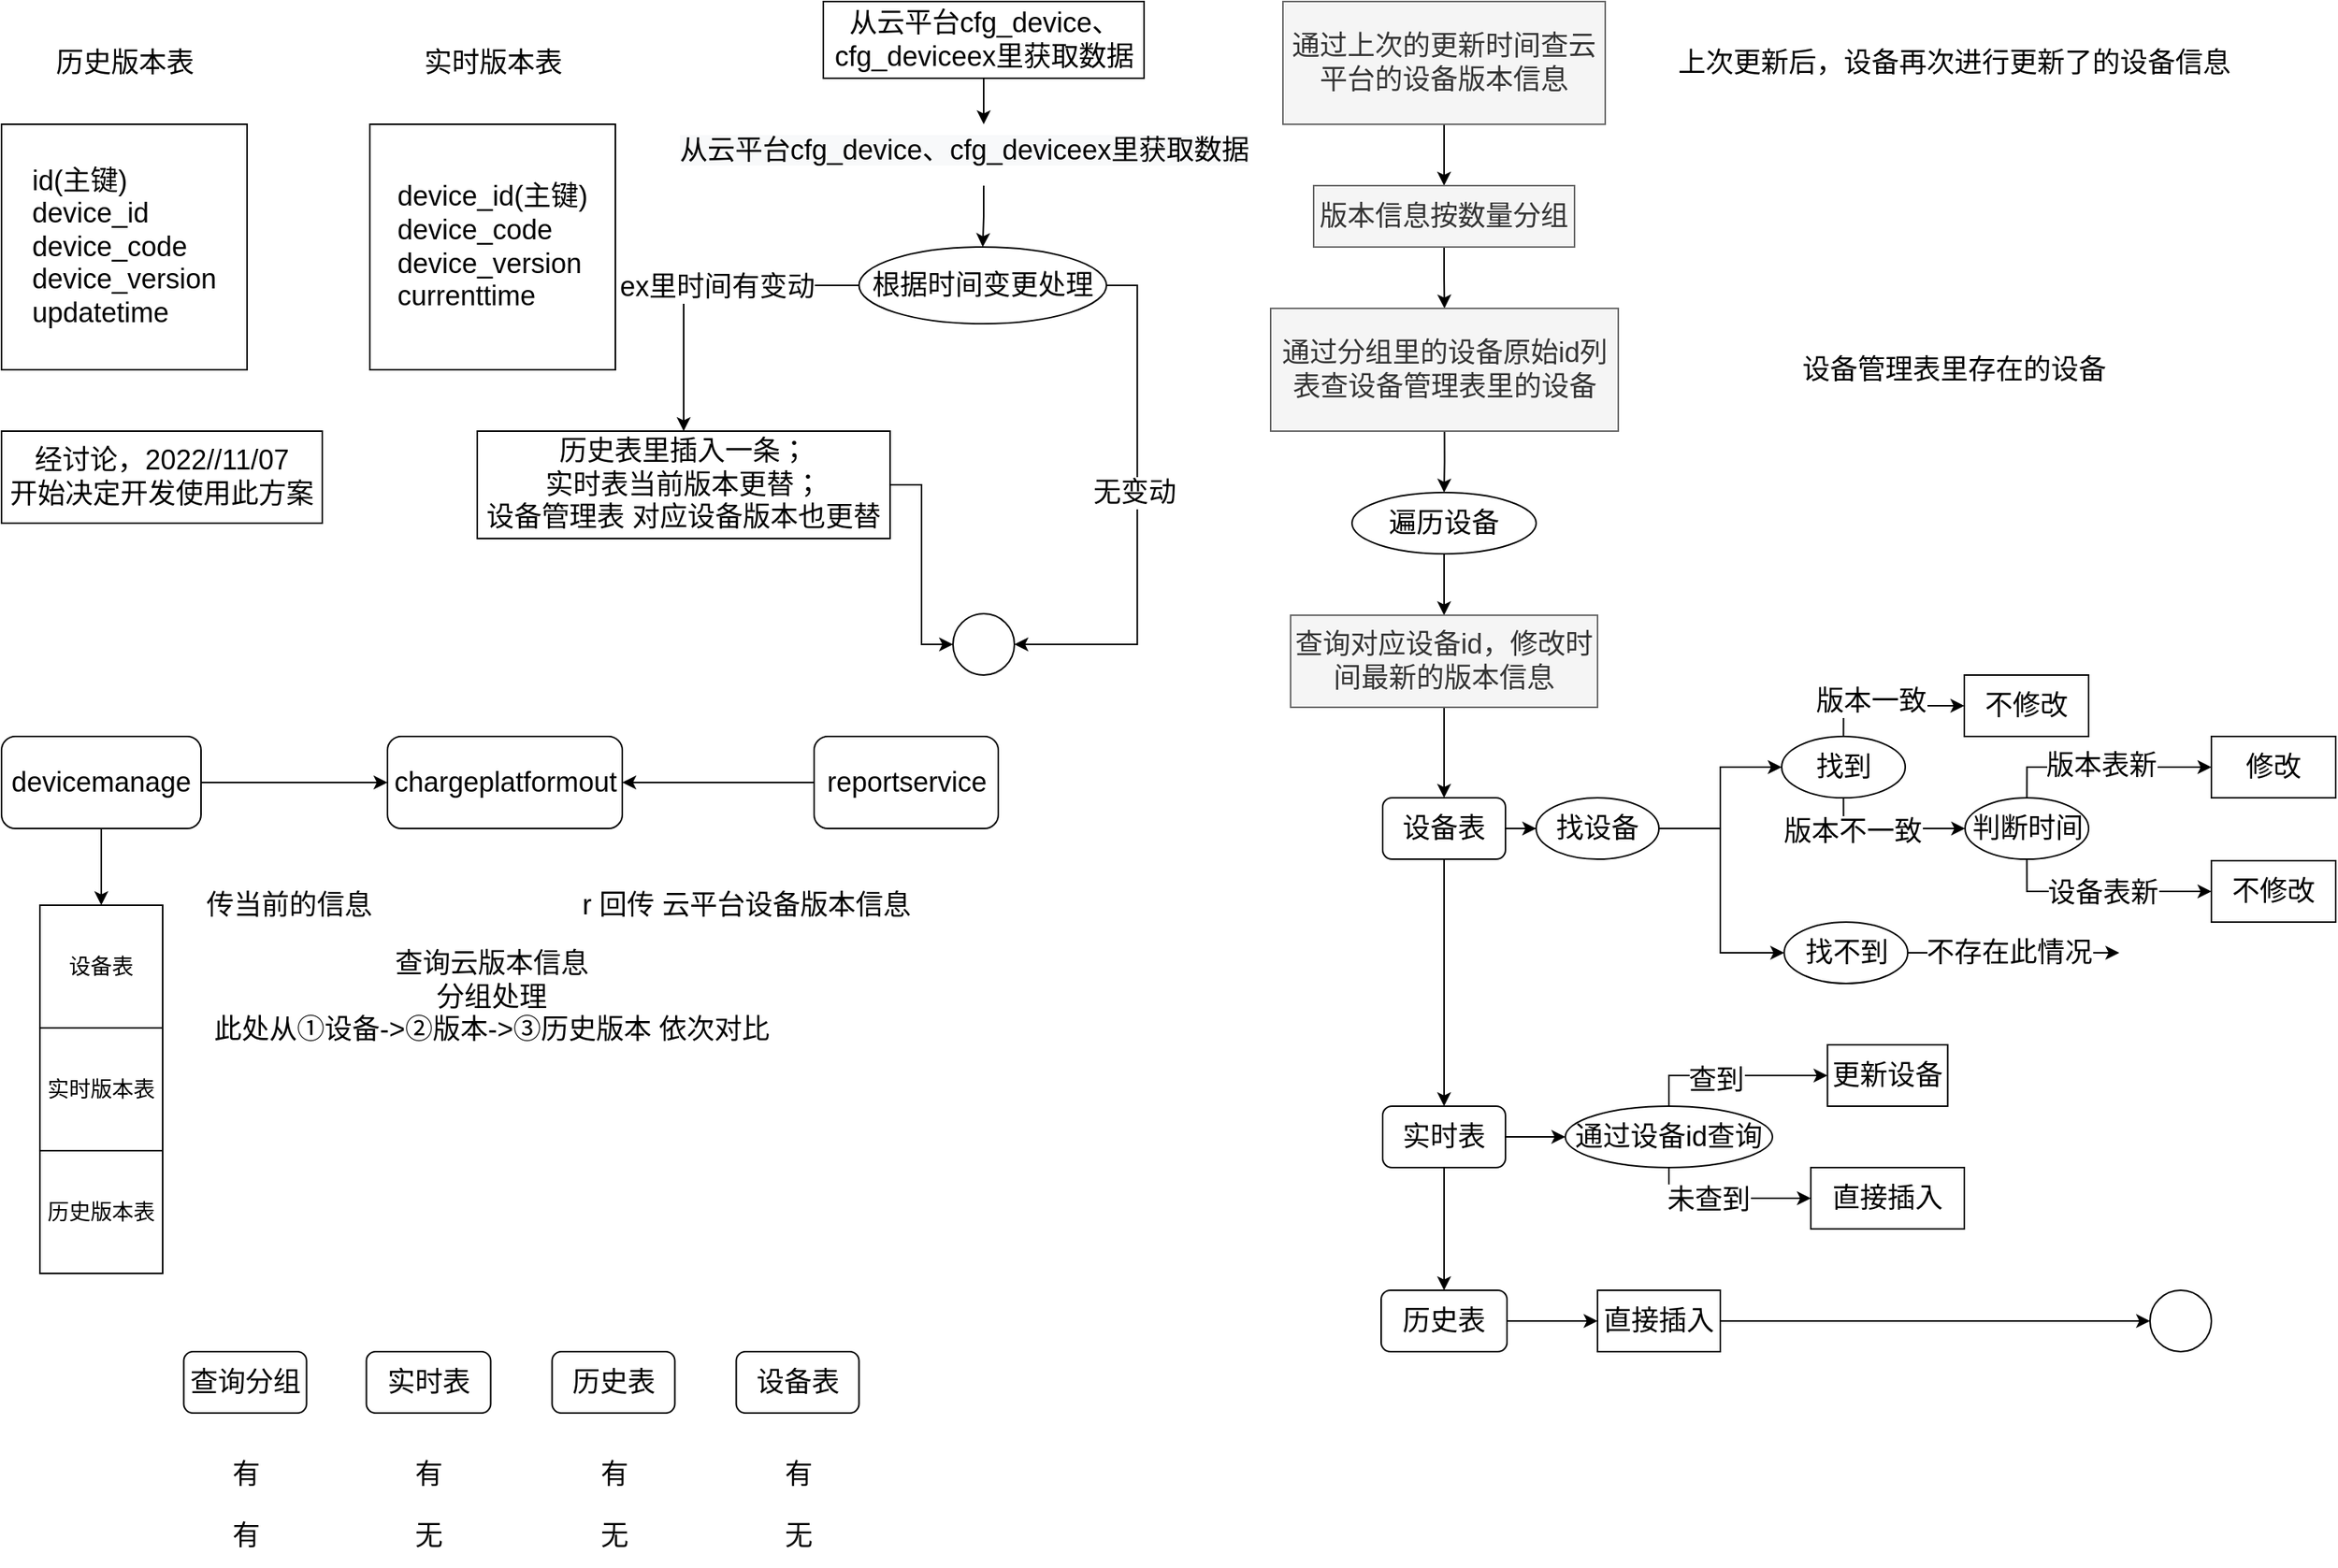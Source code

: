 <mxfile version="20.5.3" type="github">
  <diagram id="b95fZ1zmA4kZeBO6OFGO" name="第 1 页">
    <mxGraphModel dx="1422" dy="762" grid="1" gridSize="10" guides="1" tooltips="1" connect="1" arrows="1" fold="1" page="1" pageScale="1" pageWidth="827" pageHeight="1169" math="0" shadow="0">
      <root>
        <mxCell id="0" />
        <mxCell id="1" parent="0" />
        <mxCell id="b_rjS_KXNjbJTFbzdUbJ-1" value="&lt;font style=&quot;font-size: 18px;&quot;&gt;历史版本表&lt;/font&gt;" style="text;html=1;align=center;verticalAlign=middle;resizable=0;points=[];autosize=1;strokeColor=none;fillColor=none;" parent="1" vertex="1">
          <mxGeometry x="25" y="20" width="110" height="40" as="geometry" />
        </mxCell>
        <mxCell id="b_rjS_KXNjbJTFbzdUbJ-2" value="&lt;font style=&quot;font-size: 18px;&quot;&gt;实时版本表&lt;/font&gt;" style="text;html=1;align=center;verticalAlign=middle;resizable=0;points=[];autosize=1;strokeColor=none;fillColor=none;" parent="1" vertex="1">
          <mxGeometry x="265" y="20" width="110" height="40" as="geometry" />
        </mxCell>
        <mxCell id="b_rjS_KXNjbJTFbzdUbJ-3" value="&lt;div style=&quot;text-align: justify;&quot;&gt;&lt;span style=&quot;background-color: initial;&quot;&gt;device_id(主键)&lt;/span&gt;&lt;/div&gt;&lt;div style=&quot;text-align: justify;&quot;&gt;&lt;span style=&quot;background-color: initial;&quot;&gt;device_code&lt;/span&gt;&lt;/div&gt;&lt;div style=&quot;text-align: justify;&quot;&gt;&lt;span style=&quot;background-color: initial;&quot;&gt;device_version&lt;/span&gt;&lt;/div&gt;&lt;div style=&quot;text-align: justify;&quot;&gt;&lt;span style=&quot;background-color: initial;&quot;&gt;currenttime&lt;/span&gt;&lt;/div&gt;" style="whiteSpace=wrap;html=1;aspect=fixed;fontSize=18;align=center;" parent="1" vertex="1">
          <mxGeometry x="240" y="80" width="160" height="160" as="geometry" />
        </mxCell>
        <mxCell id="b_rjS_KXNjbJTFbzdUbJ-4" value="&lt;div style=&quot;text-align: justify;&quot;&gt;&lt;span style=&quot;background-color: initial;&quot;&gt;id(主键)&lt;/span&gt;&lt;/div&gt;&lt;div style=&quot;text-align: justify;&quot;&gt;&lt;span style=&quot;background-color: initial;&quot;&gt;device_id&lt;/span&gt;&lt;/div&gt;&lt;div style=&quot;text-align: justify;&quot;&gt;&lt;span style=&quot;background-color: initial;&quot;&gt;device_code&lt;/span&gt;&lt;/div&gt;&lt;div style=&quot;text-align: justify;&quot;&gt;&lt;span style=&quot;background-color: initial;&quot;&gt;device_version&lt;/span&gt;&lt;/div&gt;&lt;div style=&quot;text-align: justify;&quot;&gt;&lt;span style=&quot;background-color: initial;&quot;&gt;updatetime&lt;/span&gt;&lt;/div&gt;" style="whiteSpace=wrap;html=1;aspect=fixed;fontSize=18;align=center;" parent="1" vertex="1">
          <mxGeometry y="80" width="160" height="160" as="geometry" />
        </mxCell>
        <mxCell id="b_rjS_KXNjbJTFbzdUbJ-17" style="edgeStyle=orthogonalEdgeStyle;rounded=0;orthogonalLoop=1;jettySize=auto;html=1;exitX=0.5;exitY=1;exitDx=0;exitDy=0;fontFamily=Helvetica;fontSize=18;" parent="1" source="b_rjS_KXNjbJTFbzdUbJ-5" target="b_rjS_KXNjbJTFbzdUbJ-7" edge="1">
          <mxGeometry relative="1" as="geometry" />
        </mxCell>
        <mxCell id="b_rjS_KXNjbJTFbzdUbJ-5" value="从云平台cfg_device、cfg_deviceex里获取数据" style="rounded=0;whiteSpace=wrap;html=1;fontSize=18;" parent="1" vertex="1">
          <mxGeometry x="535.5" width="209" height="50" as="geometry" />
        </mxCell>
        <mxCell id="b_rjS_KXNjbJTFbzdUbJ-18" value="" style="edgeStyle=orthogonalEdgeStyle;rounded=0;orthogonalLoop=1;jettySize=auto;html=1;fontFamily=Helvetica;fontSize=18;" parent="1" source="b_rjS_KXNjbJTFbzdUbJ-7" target="b_rjS_KXNjbJTFbzdUbJ-8" edge="1">
          <mxGeometry relative="1" as="geometry" />
        </mxCell>
        <mxCell id="b_rjS_KXNjbJTFbzdUbJ-7" value="&lt;span style=&quot;color: rgb(0, 0, 0); font-size: 18px; font-style: normal; font-variant-ligatures: normal; font-variant-caps: normal; font-weight: 400; letter-spacing: normal; orphans: 2; text-align: center; text-indent: 0px; text-transform: none; widows: 2; word-spacing: 0px; -webkit-text-stroke-width: 0px; background-color: rgb(248, 249, 250); text-decoration-thickness: initial; text-decoration-style: initial; text-decoration-color: initial; float: none; display: inline !important;&quot;&gt;从云平台cfg_device、cfg_deviceex里获取数据&lt;/span&gt;" style="text;whiteSpace=wrap;html=1;fontSize=18;" parent="1" vertex="1">
          <mxGeometry x="440" y="80" width="400" height="40" as="geometry" />
        </mxCell>
        <mxCell id="b_rjS_KXNjbJTFbzdUbJ-19" style="edgeStyle=orthogonalEdgeStyle;rounded=0;orthogonalLoop=1;jettySize=auto;html=1;exitX=0;exitY=0.5;exitDx=0;exitDy=0;fontFamily=Helvetica;fontSize=18;" parent="1" source="b_rjS_KXNjbJTFbzdUbJ-8" target="b_rjS_KXNjbJTFbzdUbJ-13" edge="1">
          <mxGeometry relative="1" as="geometry" />
        </mxCell>
        <mxCell id="b_rjS_KXNjbJTFbzdUbJ-21" value="ex里时间有变动" style="edgeLabel;html=1;align=center;verticalAlign=middle;resizable=0;points=[];fontSize=18;fontFamily=Helvetica;" parent="b_rjS_KXNjbJTFbzdUbJ-19" vertex="1" connectable="0">
          <mxGeometry x="-0.108" y="1" relative="1" as="geometry">
            <mxPoint as="offset" />
          </mxGeometry>
        </mxCell>
        <mxCell id="sZ6z6zjgCdf1c1nvZiUR-1" style="edgeStyle=orthogonalEdgeStyle;rounded=0;orthogonalLoop=1;jettySize=auto;html=1;exitX=1;exitY=0.5;exitDx=0;exitDy=0;entryX=1;entryY=0.5;entryDx=0;entryDy=0;fontFamily=Helvetica;fontSize=18;" parent="1" source="b_rjS_KXNjbJTFbzdUbJ-8" target="b_rjS_KXNjbJTFbzdUbJ-11" edge="1">
          <mxGeometry relative="1" as="geometry" />
        </mxCell>
        <mxCell id="sZ6z6zjgCdf1c1nvZiUR-2" value="无变动" style="edgeLabel;html=1;align=center;verticalAlign=middle;resizable=0;points=[];fontSize=18;fontFamily=Helvetica;" parent="sZ6z6zjgCdf1c1nvZiUR-1" vertex="1" connectable="0">
          <mxGeometry x="-0.076" y="-2" relative="1" as="geometry">
            <mxPoint as="offset" />
          </mxGeometry>
        </mxCell>
        <mxCell id="b_rjS_KXNjbJTFbzdUbJ-8" value="根据时间变更处理" style="ellipse;whiteSpace=wrap;html=1;fontSize=18;" parent="1" vertex="1">
          <mxGeometry x="558.75" y="160" width="161.25" height="50" as="geometry" />
        </mxCell>
        <mxCell id="b_rjS_KXNjbJTFbzdUbJ-11" value="" style="ellipse;whiteSpace=wrap;html=1;aspect=fixed;fontSize=18;" parent="1" vertex="1">
          <mxGeometry x="620" y="399" width="40" height="40" as="geometry" />
        </mxCell>
        <mxCell id="b_rjS_KXNjbJTFbzdUbJ-20" style="edgeStyle=orthogonalEdgeStyle;rounded=0;orthogonalLoop=1;jettySize=auto;html=1;exitX=1;exitY=0.5;exitDx=0;exitDy=0;entryX=0;entryY=0.5;entryDx=0;entryDy=0;fontFamily=Helvetica;fontSize=18;" parent="1" source="b_rjS_KXNjbJTFbzdUbJ-13" target="b_rjS_KXNjbJTFbzdUbJ-11" edge="1">
          <mxGeometry relative="1" as="geometry" />
        </mxCell>
        <mxCell id="b_rjS_KXNjbJTFbzdUbJ-13" value="历史表里插入一条；&lt;br&gt;实时表当前版本更替；&lt;br&gt;设备管理表 对应设备版本也更替" style="rounded=0;whiteSpace=wrap;html=1;fontSize=18;" parent="1" vertex="1">
          <mxGeometry x="310" y="280" width="269" height="70" as="geometry" />
        </mxCell>
        <mxCell id="b_rjS_KXNjbJTFbzdUbJ-14" value="经讨论，2022//11/07&lt;br&gt;开始决定开发使用此方案" style="rounded=0;whiteSpace=wrap;html=1;fontSize=18;" parent="1" vertex="1">
          <mxGeometry y="280" width="209" height="60" as="geometry" />
        </mxCell>
        <mxCell id="BubIB92U-EhutdUEbI6g-1" value="&lt;font style=&quot;font-size: 14px;&quot;&gt;历史版本表&lt;/font&gt;" style="whiteSpace=wrap;html=1;aspect=fixed;" parent="1" vertex="1">
          <mxGeometry x="25" y="749" width="80" height="80" as="geometry" />
        </mxCell>
        <mxCell id="BubIB92U-EhutdUEbI6g-2" value="&lt;font style=&quot;font-size: 14px;&quot;&gt;实时版本表&lt;/font&gt;" style="whiteSpace=wrap;html=1;aspect=fixed;" parent="1" vertex="1">
          <mxGeometry x="25" y="669" width="80" height="80" as="geometry" />
        </mxCell>
        <mxCell id="BubIB92U-EhutdUEbI6g-3" value="&lt;font style=&quot;font-size: 14px;&quot;&gt;设备表&lt;/font&gt;" style="whiteSpace=wrap;html=1;aspect=fixed;" parent="1" vertex="1">
          <mxGeometry x="25" y="589" width="80" height="80" as="geometry" />
        </mxCell>
        <mxCell id="BubIB92U-EhutdUEbI6g-8" style="edgeStyle=orthogonalEdgeStyle;rounded=0;orthogonalLoop=1;jettySize=auto;html=1;exitX=0;exitY=0.5;exitDx=0;exitDy=0;entryX=1;entryY=0.5;entryDx=0;entryDy=0;fontSize=18;" parent="1" source="BubIB92U-EhutdUEbI6g-4" target="BubIB92U-EhutdUEbI6g-5" edge="1">
          <mxGeometry relative="1" as="geometry" />
        </mxCell>
        <mxCell id="BubIB92U-EhutdUEbI6g-4" value="&lt;font style=&quot;font-size: 18px;&quot;&gt;reportservice&lt;/font&gt;" style="rounded=1;whiteSpace=wrap;html=1;" parent="1" vertex="1">
          <mxGeometry x="529.5" y="479" width="120" height="60" as="geometry" />
        </mxCell>
        <mxCell id="BubIB92U-EhutdUEbI6g-5" value="&lt;font style=&quot;font-size: 18px;&quot;&gt;chargeplatformout&lt;/font&gt;" style="rounded=1;whiteSpace=wrap;html=1;" parent="1" vertex="1">
          <mxGeometry x="251.5" y="479" width="153" height="60" as="geometry" />
        </mxCell>
        <mxCell id="BubIB92U-EhutdUEbI6g-7" value="" style="edgeStyle=orthogonalEdgeStyle;rounded=0;orthogonalLoop=1;jettySize=auto;html=1;fontSize=18;" parent="1" source="BubIB92U-EhutdUEbI6g-6" target="BubIB92U-EhutdUEbI6g-3" edge="1">
          <mxGeometry relative="1" as="geometry" />
        </mxCell>
        <mxCell id="BubIB92U-EhutdUEbI6g-9" style="edgeStyle=orthogonalEdgeStyle;rounded=0;orthogonalLoop=1;jettySize=auto;html=1;exitX=1;exitY=0.5;exitDx=0;exitDy=0;entryX=0;entryY=0.5;entryDx=0;entryDy=0;fontSize=18;" parent="1" source="BubIB92U-EhutdUEbI6g-6" target="BubIB92U-EhutdUEbI6g-5" edge="1">
          <mxGeometry relative="1" as="geometry" />
        </mxCell>
        <mxCell id="BubIB92U-EhutdUEbI6g-6" value="&lt;font style=&quot;font-size: 18px;&quot;&gt;devicemanage&lt;/font&gt;" style="rounded=1;whiteSpace=wrap;html=1;" parent="1" vertex="1">
          <mxGeometry y="479" width="130" height="60" as="geometry" />
        </mxCell>
        <mxCell id="BubIB92U-EhutdUEbI6g-10" value="r 回传 云平台设备版本信息" style="text;html=1;align=center;verticalAlign=middle;resizable=0;points=[];autosize=1;strokeColor=none;fillColor=none;fontSize=18;" parent="1" vertex="1">
          <mxGeometry x="365" y="569" width="240" height="40" as="geometry" />
        </mxCell>
        <mxCell id="BubIB92U-EhutdUEbI6g-11" value="传当前的信息" style="text;html=1;align=center;verticalAlign=middle;resizable=0;points=[];autosize=1;strokeColor=none;fillColor=none;fontSize=18;" parent="1" vertex="1">
          <mxGeometry x="121.5" y="569" width="130" height="40" as="geometry" />
        </mxCell>
        <mxCell id="BubIB92U-EhutdUEbI6g-12" value="查询云版本信息&lt;br&gt;分组处理&lt;br&gt;此处从①设备-&amp;gt;②版本-&amp;gt;③历史版本 依次对比" style="text;html=1;align=center;verticalAlign=middle;resizable=0;points=[];autosize=1;strokeColor=none;fillColor=none;fontSize=18;" parent="1" vertex="1">
          <mxGeometry x="124" y="609" width="390" height="80" as="geometry" />
        </mxCell>
        <mxCell id="Qo0RYXhtS26Yrlqz8ZKW-9" style="edgeStyle=orthogonalEdgeStyle;rounded=0;orthogonalLoop=1;jettySize=auto;html=1;exitX=0.5;exitY=1;exitDx=0;exitDy=0;entryX=0.5;entryY=0;entryDx=0;entryDy=0;fontSize=18;" parent="1" source="Qo0RYXhtS26Yrlqz8ZKW-4" target="Qo0RYXhtS26Yrlqz8ZKW-5" edge="1">
          <mxGeometry relative="1" as="geometry" />
        </mxCell>
        <mxCell id="Qo0RYXhtS26Yrlqz8ZKW-4" value="&lt;font style=&quot;font-size: 18px;&quot;&gt;通过上次的更新时间查云平台的设备版本信息&lt;/font&gt;" style="rounded=0;whiteSpace=wrap;html=1;fillColor=#f5f5f5;fontColor=#333333;strokeColor=#666666;" parent="1" vertex="1">
          <mxGeometry x="835" width="210" height="80" as="geometry" />
        </mxCell>
        <mxCell id="Qo0RYXhtS26Yrlqz8ZKW-10" style="edgeStyle=orthogonalEdgeStyle;rounded=0;orthogonalLoop=1;jettySize=auto;html=1;exitX=0.5;exitY=1;exitDx=0;exitDy=0;entryX=0.5;entryY=0;entryDx=0;entryDy=0;fontSize=18;" parent="1" source="Qo0RYXhtS26Yrlqz8ZKW-5" target="Qo0RYXhtS26Yrlqz8ZKW-6" edge="1">
          <mxGeometry relative="1" as="geometry" />
        </mxCell>
        <mxCell id="Qo0RYXhtS26Yrlqz8ZKW-5" value="&lt;font style=&quot;font-size: 18px;&quot;&gt;版本信息按数量分组&lt;/font&gt;" style="rounded=0;whiteSpace=wrap;html=1;fillColor=#f5f5f5;fontColor=#333333;strokeColor=#666666;" parent="1" vertex="1">
          <mxGeometry x="855" y="120" width="170" height="40" as="geometry" />
        </mxCell>
        <mxCell id="Qo0RYXhtS26Yrlqz8ZKW-11" style="edgeStyle=orthogonalEdgeStyle;rounded=0;orthogonalLoop=1;jettySize=auto;html=1;exitX=0.5;exitY=1;exitDx=0;exitDy=0;entryX=0.5;entryY=0;entryDx=0;entryDy=0;fontSize=18;" parent="1" source="Qo0RYXhtS26Yrlqz8ZKW-6" target="Qo0RYXhtS26Yrlqz8ZKW-7" edge="1">
          <mxGeometry relative="1" as="geometry" />
        </mxCell>
        <mxCell id="Qo0RYXhtS26Yrlqz8ZKW-6" value="&lt;font style=&quot;font-size: 18px;&quot;&gt;通过分组里的设备原始id列表查设备管理表里的设备&lt;/font&gt;" style="rounded=0;whiteSpace=wrap;html=1;fillColor=#f5f5f5;fontColor=#333333;strokeColor=#666666;" parent="1" vertex="1">
          <mxGeometry x="827" y="200" width="226.5" height="80" as="geometry" />
        </mxCell>
        <mxCell id="Qo0RYXhtS26Yrlqz8ZKW-12" style="edgeStyle=orthogonalEdgeStyle;rounded=0;orthogonalLoop=1;jettySize=auto;html=1;exitX=0.5;exitY=1;exitDx=0;exitDy=0;entryX=0.5;entryY=0;entryDx=0;entryDy=0;fontSize=18;" parent="1" source="Qo0RYXhtS26Yrlqz8ZKW-7" target="Qo0RYXhtS26Yrlqz8ZKW-8" edge="1">
          <mxGeometry relative="1" as="geometry" />
        </mxCell>
        <mxCell id="Qo0RYXhtS26Yrlqz8ZKW-7" value="&lt;font style=&quot;font-size: 18px;&quot;&gt;遍历设备&lt;/font&gt;" style="ellipse;whiteSpace=wrap;html=1;fontSize=18;" parent="1" vertex="1">
          <mxGeometry x="880" y="320" width="120" height="40" as="geometry" />
        </mxCell>
        <mxCell id="Qo0RYXhtS26Yrlqz8ZKW-80" style="edgeStyle=orthogonalEdgeStyle;rounded=0;orthogonalLoop=1;jettySize=auto;html=1;exitX=0.5;exitY=1;exitDx=0;exitDy=0;entryX=0.5;entryY=0;entryDx=0;entryDy=0;fontSize=18;" parent="1" source="Qo0RYXhtS26Yrlqz8ZKW-8" target="Qo0RYXhtS26Yrlqz8ZKW-15" edge="1">
          <mxGeometry relative="1" as="geometry" />
        </mxCell>
        <mxCell id="Qo0RYXhtS26Yrlqz8ZKW-8" value="&lt;font style=&quot;font-size: 18px;&quot;&gt;查询对应设备id，修改时间最新的版本信息&lt;/font&gt;" style="rounded=0;whiteSpace=wrap;html=1;fillColor=#f5f5f5;fontColor=#333333;strokeColor=#666666;" parent="1" vertex="1">
          <mxGeometry x="840" y="400" width="200" height="60" as="geometry" />
        </mxCell>
        <mxCell id="Qo0RYXhtS26Yrlqz8ZKW-17" style="edgeStyle=orthogonalEdgeStyle;rounded=0;orthogonalLoop=1;jettySize=auto;html=1;exitX=0.5;exitY=1;exitDx=0;exitDy=0;entryX=0.5;entryY=0;entryDx=0;entryDy=0;fontSize=18;" parent="1" source="Qo0RYXhtS26Yrlqz8ZKW-13" target="Qo0RYXhtS26Yrlqz8ZKW-14" edge="1">
          <mxGeometry relative="1" as="geometry" />
        </mxCell>
        <mxCell id="Qo0RYXhtS26Yrlqz8ZKW-30" value="" style="edgeStyle=orthogonalEdgeStyle;rounded=0;orthogonalLoop=1;jettySize=auto;html=1;fontSize=18;" parent="1" source="Qo0RYXhtS26Yrlqz8ZKW-13" target="Qo0RYXhtS26Yrlqz8ZKW-20" edge="1">
          <mxGeometry relative="1" as="geometry" />
        </mxCell>
        <mxCell id="Qo0RYXhtS26Yrlqz8ZKW-13" value="实时表" style="rounded=1;whiteSpace=wrap;html=1;fontSize=18;" parent="1" vertex="1">
          <mxGeometry x="900" y="720" width="80" height="40" as="geometry" />
        </mxCell>
        <mxCell id="Qo0RYXhtS26Yrlqz8ZKW-78" value="" style="edgeStyle=orthogonalEdgeStyle;rounded=0;orthogonalLoop=1;jettySize=auto;html=1;fontSize=18;" parent="1" source="Qo0RYXhtS26Yrlqz8ZKW-14" target="Qo0RYXhtS26Yrlqz8ZKW-23" edge="1">
          <mxGeometry relative="1" as="geometry" />
        </mxCell>
        <mxCell id="Qo0RYXhtS26Yrlqz8ZKW-82" style="edgeStyle=orthogonalEdgeStyle;rounded=0;orthogonalLoop=1;jettySize=auto;html=1;exitX=1;exitY=0.5;exitDx=0;exitDy=0;entryX=0;entryY=0.5;entryDx=0;entryDy=0;fontSize=18;" parent="1" source="Qo0RYXhtS26Yrlqz8ZKW-23" target="Qo0RYXhtS26Yrlqz8ZKW-36" edge="1">
          <mxGeometry relative="1" as="geometry" />
        </mxCell>
        <mxCell id="Qo0RYXhtS26Yrlqz8ZKW-14" value="历史表" style="rounded=1;whiteSpace=wrap;html=1;fontSize=18;" parent="1" vertex="1">
          <mxGeometry x="899" y="840" width="82" height="40" as="geometry" />
        </mxCell>
        <mxCell id="Qo0RYXhtS26Yrlqz8ZKW-81" style="edgeStyle=orthogonalEdgeStyle;rounded=0;orthogonalLoop=1;jettySize=auto;html=1;exitX=0.5;exitY=1;exitDx=0;exitDy=0;entryX=0.5;entryY=0;entryDx=0;entryDy=0;fontSize=18;" parent="1" source="Qo0RYXhtS26Yrlqz8ZKW-15" target="Qo0RYXhtS26Yrlqz8ZKW-13" edge="1">
          <mxGeometry relative="1" as="geometry" />
        </mxCell>
        <mxCell id="Qo0RYXhtS26Yrlqz8ZKW-84" value="" style="edgeStyle=orthogonalEdgeStyle;rounded=0;orthogonalLoop=1;jettySize=auto;html=1;fontSize=18;" parent="1" source="Qo0RYXhtS26Yrlqz8ZKW-15" target="Qo0RYXhtS26Yrlqz8ZKW-83" edge="1">
          <mxGeometry relative="1" as="geometry" />
        </mxCell>
        <mxCell id="Qo0RYXhtS26Yrlqz8ZKW-15" value="设备表" style="rounded=1;whiteSpace=wrap;html=1;fontSize=18;" parent="1" vertex="1">
          <mxGeometry x="900" y="519" width="80" height="40" as="geometry" />
        </mxCell>
        <mxCell id="Qo0RYXhtS26Yrlqz8ZKW-26" style="edgeStyle=orthogonalEdgeStyle;rounded=0;orthogonalLoop=1;jettySize=auto;html=1;exitX=0.5;exitY=0;exitDx=0;exitDy=0;fontSize=18;entryX=0;entryY=0.5;entryDx=0;entryDy=0;" parent="1" source="Qo0RYXhtS26Yrlqz8ZKW-20" target="Qo0RYXhtS26Yrlqz8ZKW-25" edge="1">
          <mxGeometry relative="1" as="geometry">
            <mxPoint x="1170" y="700" as="targetPoint" />
          </mxGeometry>
        </mxCell>
        <mxCell id="Qo0RYXhtS26Yrlqz8ZKW-56" value="查到" style="edgeLabel;html=1;align=center;verticalAlign=middle;resizable=0;points=[];fontSize=18;" parent="Qo0RYXhtS26Yrlqz8ZKW-26" vertex="1" connectable="0">
          <mxGeometry x="-0.191" y="-3" relative="1" as="geometry">
            <mxPoint as="offset" />
          </mxGeometry>
        </mxCell>
        <mxCell id="Qo0RYXhtS26Yrlqz8ZKW-27" style="edgeStyle=orthogonalEdgeStyle;rounded=0;orthogonalLoop=1;jettySize=auto;html=1;exitX=0.5;exitY=1;exitDx=0;exitDy=0;entryX=0;entryY=0.5;entryDx=0;entryDy=0;fontSize=18;" parent="1" source="Qo0RYXhtS26Yrlqz8ZKW-20" target="Qo0RYXhtS26Yrlqz8ZKW-24" edge="1">
          <mxGeometry relative="1" as="geometry" />
        </mxCell>
        <mxCell id="Qo0RYXhtS26Yrlqz8ZKW-60" value="未查到" style="edgeLabel;html=1;align=center;verticalAlign=middle;resizable=0;points=[];fontSize=18;" parent="Qo0RYXhtS26Yrlqz8ZKW-27" vertex="1" connectable="0">
          <mxGeometry x="-0.191" y="-1" relative="1" as="geometry">
            <mxPoint as="offset" />
          </mxGeometry>
        </mxCell>
        <mxCell id="Qo0RYXhtS26Yrlqz8ZKW-20" value="&lt;font style=&quot;font-size: 18px;&quot;&gt;通过设备id查询&lt;/font&gt;" style="ellipse;whiteSpace=wrap;html=1;fontSize=18;" parent="1" vertex="1">
          <mxGeometry x="1019" y="720" width="135" height="40" as="geometry" />
        </mxCell>
        <mxCell id="Qo0RYXhtS26Yrlqz8ZKW-23" value="&lt;font style=&quot;font-size: 18px;&quot;&gt;直接插入&lt;/font&gt;" style="rounded=0;whiteSpace=wrap;html=1;" parent="1" vertex="1">
          <mxGeometry x="1040" y="840" width="80" height="40" as="geometry" />
        </mxCell>
        <mxCell id="Qo0RYXhtS26Yrlqz8ZKW-24" value="&lt;font style=&quot;font-size: 18px;&quot;&gt;直接插入&lt;/font&gt;" style="rounded=0;whiteSpace=wrap;html=1;" parent="1" vertex="1">
          <mxGeometry x="1179" y="760" width="100" height="40" as="geometry" />
        </mxCell>
        <mxCell id="Qo0RYXhtS26Yrlqz8ZKW-25" value="&lt;span style=&quot;font-size: 18px;&quot;&gt;更新设备&lt;/span&gt;" style="rounded=0;whiteSpace=wrap;html=1;" parent="1" vertex="1">
          <mxGeometry x="1189.82" y="680" width="78.37" height="40" as="geometry" />
        </mxCell>
        <mxCell id="Qo0RYXhtS26Yrlqz8ZKW-51" style="edgeStyle=orthogonalEdgeStyle;rounded=0;orthogonalLoop=1;jettySize=auto;html=1;exitX=0.5;exitY=0;exitDx=0;exitDy=0;entryX=0;entryY=0.5;entryDx=0;entryDy=0;fontSize=18;" parent="1" source="Qo0RYXhtS26Yrlqz8ZKW-34" target="Qo0RYXhtS26Yrlqz8ZKW-47" edge="1">
          <mxGeometry relative="1" as="geometry" />
        </mxCell>
        <mxCell id="Qo0RYXhtS26Yrlqz8ZKW-53" value="版本一致" style="edgeLabel;html=1;align=center;verticalAlign=middle;resizable=0;points=[];fontSize=18;" parent="Qo0RYXhtS26Yrlqz8ZKW-51" vertex="1" connectable="0">
          <mxGeometry x="-0.24" y="3" relative="1" as="geometry">
            <mxPoint as="offset" />
          </mxGeometry>
        </mxCell>
        <mxCell id="Qo0RYXhtS26Yrlqz8ZKW-52" style="edgeStyle=orthogonalEdgeStyle;rounded=0;orthogonalLoop=1;jettySize=auto;html=1;exitX=0.5;exitY=1;exitDx=0;exitDy=0;fontSize=18;entryX=0;entryY=0.5;entryDx=0;entryDy=0;" parent="1" source="Qo0RYXhtS26Yrlqz8ZKW-34" target="G-7sFLS0TplctPpIYwTU-7" edge="1">
          <mxGeometry relative="1" as="geometry">
            <mxPoint x="1280" y="539" as="targetPoint" />
          </mxGeometry>
        </mxCell>
        <mxCell id="Qo0RYXhtS26Yrlqz8ZKW-55" value="版本不一致" style="edgeLabel;html=1;align=center;verticalAlign=middle;resizable=0;points=[];fontSize=18;" parent="Qo0RYXhtS26Yrlqz8ZKW-52" vertex="1" connectable="0">
          <mxGeometry x="-0.488" y="-2" relative="1" as="geometry">
            <mxPoint as="offset" />
          </mxGeometry>
        </mxCell>
        <mxCell id="Qo0RYXhtS26Yrlqz8ZKW-34" value="找到" style="ellipse;whiteSpace=wrap;html=1;fontSize=18;" parent="1" vertex="1">
          <mxGeometry x="1160" y="479" width="80.5" height="40" as="geometry" />
        </mxCell>
        <mxCell id="Qo0RYXhtS26Yrlqz8ZKW-36" value="" style="ellipse;whiteSpace=wrap;html=1;aspect=fixed;fontSize=18;" parent="1" vertex="1">
          <mxGeometry x="1400" y="840" width="40" height="40" as="geometry" />
        </mxCell>
        <mxCell id="Qo0RYXhtS26Yrlqz8ZKW-47" value="&lt;font style=&quot;font-size: 18px;&quot;&gt;不修改&lt;/font&gt;" style="rounded=0;whiteSpace=wrap;html=1;" parent="1" vertex="1">
          <mxGeometry x="1279" y="439" width="81" height="40" as="geometry" />
        </mxCell>
        <mxCell id="Qo0RYXhtS26Yrlqz8ZKW-48" value="&lt;span style=&quot;font-size: 18px;&quot;&gt;修改&lt;/span&gt;" style="rounded=0;whiteSpace=wrap;html=1;" parent="1" vertex="1">
          <mxGeometry x="1440" y="479" width="81" height="40" as="geometry" />
        </mxCell>
        <mxCell id="Qo0RYXhtS26Yrlqz8ZKW-61" value="查询分组" style="rounded=1;whiteSpace=wrap;html=1;fontSize=18;" parent="1" vertex="1">
          <mxGeometry x="118.75" y="880" width="80" height="40" as="geometry" />
        </mxCell>
        <mxCell id="Qo0RYXhtS26Yrlqz8ZKW-62" value="历史表" style="rounded=1;whiteSpace=wrap;html=1;fontSize=18;" parent="1" vertex="1">
          <mxGeometry x="358.75" y="880" width="80" height="40" as="geometry" />
        </mxCell>
        <mxCell id="Qo0RYXhtS26Yrlqz8ZKW-63" value="实时表" style="rounded=1;whiteSpace=wrap;html=1;fontSize=18;" parent="1" vertex="1">
          <mxGeometry x="237.75" y="880" width="81" height="40" as="geometry" />
        </mxCell>
        <mxCell id="Qo0RYXhtS26Yrlqz8ZKW-64" value="设备表" style="rounded=1;whiteSpace=wrap;html=1;fontSize=18;" parent="1" vertex="1">
          <mxGeometry x="478.75" y="880" width="80" height="40" as="geometry" />
        </mxCell>
        <mxCell id="Qo0RYXhtS26Yrlqz8ZKW-65" value="有" style="text;html=1;align=center;verticalAlign=middle;resizable=0;points=[];autosize=1;strokeColor=none;fillColor=none;fontSize=18;" parent="1" vertex="1">
          <mxGeometry x="498.75" y="940" width="40" height="40" as="geometry" />
        </mxCell>
        <mxCell id="Qo0RYXhtS26Yrlqz8ZKW-66" value="有" style="text;html=1;align=center;verticalAlign=middle;resizable=0;points=[];autosize=1;strokeColor=none;fillColor=none;fontSize=18;" parent="1" vertex="1">
          <mxGeometry x="138.75" y="940" width="40" height="40" as="geometry" />
        </mxCell>
        <mxCell id="Qo0RYXhtS26Yrlqz8ZKW-67" value="有" style="text;html=1;align=center;verticalAlign=middle;resizable=0;points=[];autosize=1;strokeColor=none;fillColor=none;fontSize=18;" parent="1" vertex="1">
          <mxGeometry x="258.25" y="940" width="40" height="40" as="geometry" />
        </mxCell>
        <mxCell id="Qo0RYXhtS26Yrlqz8ZKW-68" value="有" style="text;html=1;align=center;verticalAlign=middle;resizable=0;points=[];autosize=1;strokeColor=none;fillColor=none;fontSize=18;" parent="1" vertex="1">
          <mxGeometry x="378.75" y="940" width="40" height="40" as="geometry" />
        </mxCell>
        <mxCell id="Qo0RYXhtS26Yrlqz8ZKW-69" value="有" style="text;html=1;align=center;verticalAlign=middle;resizable=0;points=[];autosize=1;strokeColor=none;fillColor=none;fontSize=18;" parent="1" vertex="1">
          <mxGeometry x="138.75" y="980" width="40" height="40" as="geometry" />
        </mxCell>
        <mxCell id="Qo0RYXhtS26Yrlqz8ZKW-70" value="无" style="text;html=1;align=center;verticalAlign=middle;resizable=0;points=[];autosize=1;strokeColor=none;fillColor=none;fontSize=18;" parent="1" vertex="1">
          <mxGeometry x="378.75" y="980" width="40" height="40" as="geometry" />
        </mxCell>
        <mxCell id="Qo0RYXhtS26Yrlqz8ZKW-71" value="无" style="text;html=1;align=center;verticalAlign=middle;resizable=0;points=[];autosize=1;strokeColor=none;fillColor=none;fontSize=18;" parent="1" vertex="1">
          <mxGeometry x="258.25" y="980" width="40" height="40" as="geometry" />
        </mxCell>
        <mxCell id="Qo0RYXhtS26Yrlqz8ZKW-72" value="无" style="text;html=1;align=center;verticalAlign=middle;resizable=0;points=[];autosize=1;strokeColor=none;fillColor=none;fontSize=18;" parent="1" vertex="1">
          <mxGeometry x="498.75" y="980" width="40" height="40" as="geometry" />
        </mxCell>
        <mxCell id="Qo0RYXhtS26Yrlqz8ZKW-76" value="设备管理表里存在的设备" style="text;html=1;align=center;verticalAlign=middle;resizable=0;points=[];autosize=1;strokeColor=none;fillColor=none;fontSize=18;" parent="1" vertex="1">
          <mxGeometry x="1161.63" y="220" width="220" height="40" as="geometry" />
        </mxCell>
        <mxCell id="Qo0RYXhtS26Yrlqz8ZKW-77" value="上次更新后，设备再次进行更新了的设备信息" style="text;html=1;align=center;verticalAlign=middle;resizable=0;points=[];autosize=1;strokeColor=none;fillColor=none;fontSize=18;" parent="1" vertex="1">
          <mxGeometry x="1081.63" y="20" width="380" height="40" as="geometry" />
        </mxCell>
        <mxCell id="Qo0RYXhtS26Yrlqz8ZKW-85" style="edgeStyle=orthogonalEdgeStyle;rounded=0;orthogonalLoop=1;jettySize=auto;html=1;exitX=1;exitY=0.5;exitDx=0;exitDy=0;entryX=0;entryY=0.5;entryDx=0;entryDy=0;fontSize=18;" parent="1" source="Qo0RYXhtS26Yrlqz8ZKW-83" target="Qo0RYXhtS26Yrlqz8ZKW-34" edge="1">
          <mxGeometry relative="1" as="geometry" />
        </mxCell>
        <mxCell id="Qo0RYXhtS26Yrlqz8ZKW-87" style="edgeStyle=orthogonalEdgeStyle;rounded=0;orthogonalLoop=1;jettySize=auto;html=1;exitX=1;exitY=0.5;exitDx=0;exitDy=0;fontSize=18;entryX=0;entryY=0.5;entryDx=0;entryDy=0;" parent="1" edge="1">
          <mxGeometry relative="1" as="geometry">
            <mxPoint x="1080" y="539" as="sourcePoint" />
            <mxPoint x="1161.63" y="620" as="targetPoint" />
            <Array as="points">
              <mxPoint x="1120" y="539" />
              <mxPoint x="1120" y="620" />
            </Array>
          </mxGeometry>
        </mxCell>
        <mxCell id="Qo0RYXhtS26Yrlqz8ZKW-83" value="&lt;font style=&quot;font-size: 18px;&quot;&gt;找设备&lt;/font&gt;" style="ellipse;whiteSpace=wrap;html=1;fontSize=18;" parent="1" vertex="1">
          <mxGeometry x="1000" y="519" width="80" height="40" as="geometry" />
        </mxCell>
        <mxCell id="Qo0RYXhtS26Yrlqz8ZKW-90" style="edgeStyle=orthogonalEdgeStyle;rounded=0;orthogonalLoop=1;jettySize=auto;html=1;exitX=1;exitY=0.5;exitDx=0;exitDy=0;fontSize=18;" parent="1" source="Qo0RYXhtS26Yrlqz8ZKW-88" edge="1">
          <mxGeometry relative="1" as="geometry">
            <mxPoint x="1380" y="620" as="targetPoint" />
          </mxGeometry>
        </mxCell>
        <mxCell id="Qo0RYXhtS26Yrlqz8ZKW-91" value="不存在此情况" style="edgeLabel;html=1;align=center;verticalAlign=middle;resizable=0;points=[];fontSize=18;" parent="Qo0RYXhtS26Yrlqz8ZKW-90" vertex="1" connectable="0">
          <mxGeometry x="-0.239" y="-2" relative="1" as="geometry">
            <mxPoint x="13" y="-2" as="offset" />
          </mxGeometry>
        </mxCell>
        <mxCell id="Qo0RYXhtS26Yrlqz8ZKW-88" value="找不到" style="ellipse;whiteSpace=wrap;html=1;fontSize=18;" parent="1" vertex="1">
          <mxGeometry x="1161.63" y="600" width="80.5" height="40" as="geometry" />
        </mxCell>
        <mxCell id="G-7sFLS0TplctPpIYwTU-8" style="edgeStyle=orthogonalEdgeStyle;rounded=0;orthogonalLoop=1;jettySize=auto;html=1;exitX=0.5;exitY=0;exitDx=0;exitDy=0;entryX=0;entryY=0.5;entryDx=0;entryDy=0;fontSize=14;" edge="1" parent="1" source="G-7sFLS0TplctPpIYwTU-7" target="Qo0RYXhtS26Yrlqz8ZKW-48">
          <mxGeometry relative="1" as="geometry" />
        </mxCell>
        <mxCell id="G-7sFLS0TplctPpIYwTU-10" value="&lt;font style=&quot;font-size: 18px;&quot;&gt;版本表新&lt;/font&gt;" style="edgeLabel;html=1;align=center;verticalAlign=middle;resizable=0;points=[];fontSize=14;" vertex="1" connectable="0" parent="G-7sFLS0TplctPpIYwTU-8">
          <mxGeometry x="-0.027" y="1" relative="1" as="geometry">
            <mxPoint as="offset" />
          </mxGeometry>
        </mxCell>
        <mxCell id="G-7sFLS0TplctPpIYwTU-12" style="edgeStyle=orthogonalEdgeStyle;rounded=0;orthogonalLoop=1;jettySize=auto;html=1;exitX=0.5;exitY=1;exitDx=0;exitDy=0;entryX=0;entryY=0.5;entryDx=0;entryDy=0;fontSize=18;" edge="1" parent="1" source="G-7sFLS0TplctPpIYwTU-7" target="G-7sFLS0TplctPpIYwTU-11">
          <mxGeometry relative="1" as="geometry" />
        </mxCell>
        <mxCell id="G-7sFLS0TplctPpIYwTU-14" value="设备表新" style="edgeLabel;html=1;align=center;verticalAlign=middle;resizable=0;points=[];fontSize=18;" vertex="1" connectable="0" parent="G-7sFLS0TplctPpIYwTU-12">
          <mxGeometry x="-0.006" y="-1" relative="1" as="geometry">
            <mxPoint as="offset" />
          </mxGeometry>
        </mxCell>
        <mxCell id="G-7sFLS0TplctPpIYwTU-7" value="判断时间" style="ellipse;whiteSpace=wrap;html=1;fontSize=18;" vertex="1" parent="1">
          <mxGeometry x="1279.5" y="519" width="80.5" height="40" as="geometry" />
        </mxCell>
        <mxCell id="G-7sFLS0TplctPpIYwTU-11" value="&lt;span style=&quot;font-size: 18px;&quot;&gt;不修改&lt;/span&gt;" style="rounded=0;whiteSpace=wrap;html=1;" vertex="1" parent="1">
          <mxGeometry x="1440" y="560" width="81" height="40" as="geometry" />
        </mxCell>
      </root>
    </mxGraphModel>
  </diagram>
</mxfile>
